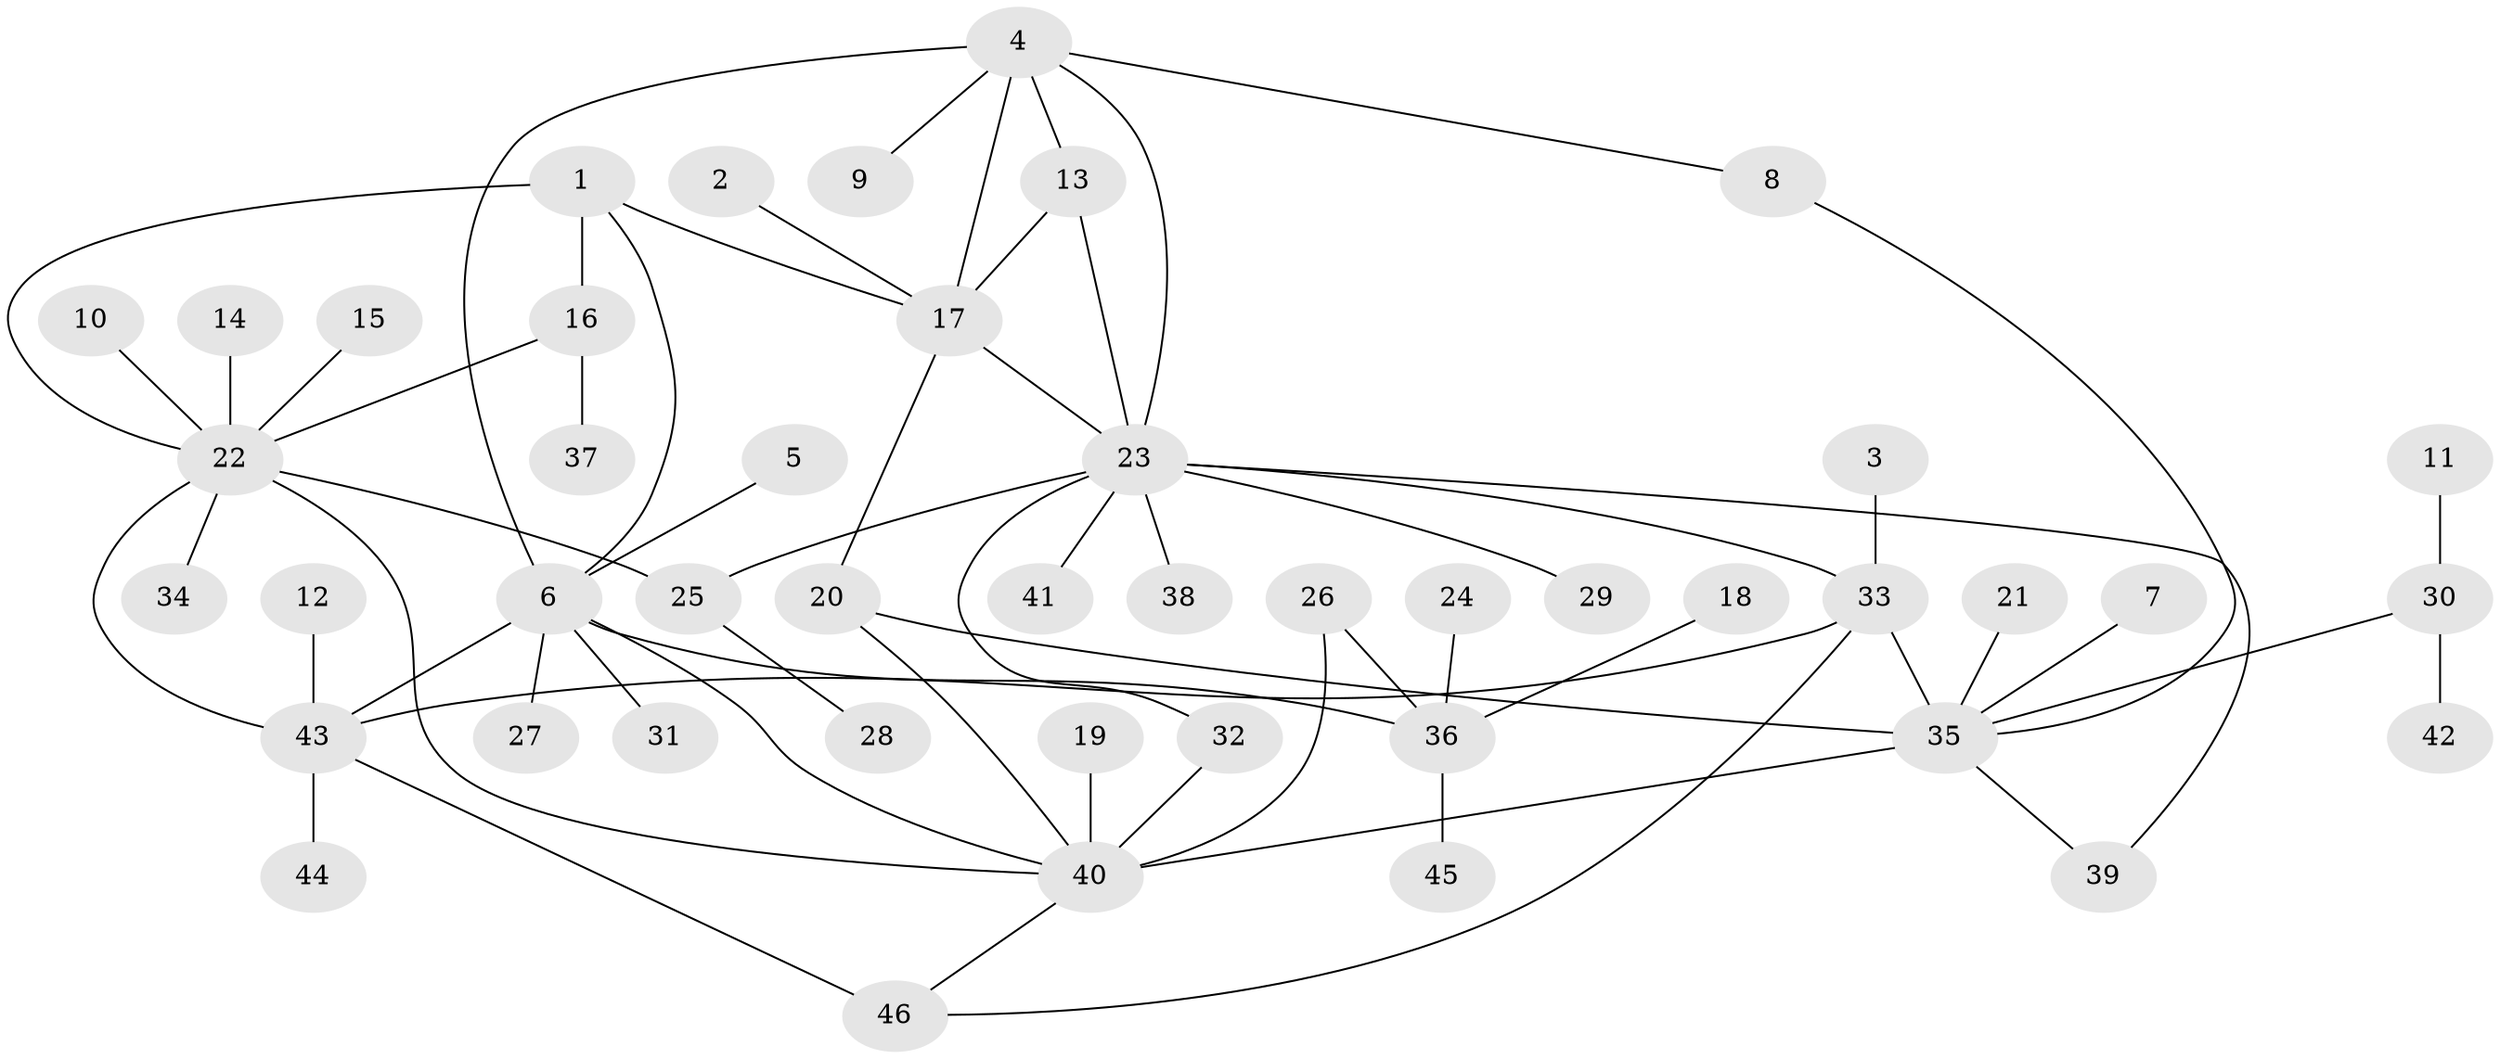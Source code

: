 // original degree distribution, {6: 0.03260869565217391, 5: 0.07608695652173914, 8: 0.043478260869565216, 7: 0.03260869565217391, 10: 0.010869565217391304, 9: 0.021739130434782608, 4: 0.021739130434782608, 2: 0.15217391304347827, 1: 0.5543478260869565, 3: 0.05434782608695652}
// Generated by graph-tools (version 1.1) at 2025/50/03/09/25 03:50:34]
// undirected, 46 vertices, 63 edges
graph export_dot {
graph [start="1"]
  node [color=gray90,style=filled];
  1;
  2;
  3;
  4;
  5;
  6;
  7;
  8;
  9;
  10;
  11;
  12;
  13;
  14;
  15;
  16;
  17;
  18;
  19;
  20;
  21;
  22;
  23;
  24;
  25;
  26;
  27;
  28;
  29;
  30;
  31;
  32;
  33;
  34;
  35;
  36;
  37;
  38;
  39;
  40;
  41;
  42;
  43;
  44;
  45;
  46;
  1 -- 6 [weight=1.0];
  1 -- 16 [weight=1.0];
  1 -- 17 [weight=1.0];
  1 -- 22 [weight=2.0];
  2 -- 17 [weight=1.0];
  3 -- 33 [weight=1.0];
  4 -- 6 [weight=1.0];
  4 -- 8 [weight=1.0];
  4 -- 9 [weight=1.0];
  4 -- 13 [weight=1.0];
  4 -- 17 [weight=1.0];
  4 -- 23 [weight=1.0];
  5 -- 6 [weight=1.0];
  6 -- 27 [weight=1.0];
  6 -- 31 [weight=1.0];
  6 -- 36 [weight=3.0];
  6 -- 40 [weight=1.0];
  6 -- 43 [weight=1.0];
  7 -- 35 [weight=1.0];
  8 -- 35 [weight=1.0];
  10 -- 22 [weight=1.0];
  11 -- 30 [weight=1.0];
  12 -- 43 [weight=1.0];
  13 -- 17 [weight=1.0];
  13 -- 23 [weight=1.0];
  14 -- 22 [weight=1.0];
  15 -- 22 [weight=1.0];
  16 -- 22 [weight=2.0];
  16 -- 37 [weight=1.0];
  17 -- 20 [weight=1.0];
  17 -- 23 [weight=1.0];
  18 -- 36 [weight=1.0];
  19 -- 40 [weight=1.0];
  20 -- 35 [weight=2.0];
  20 -- 40 [weight=1.0];
  21 -- 35 [weight=1.0];
  22 -- 25 [weight=1.0];
  22 -- 34 [weight=1.0];
  22 -- 40 [weight=1.0];
  22 -- 43 [weight=1.0];
  23 -- 25 [weight=1.0];
  23 -- 29 [weight=1.0];
  23 -- 32 [weight=1.0];
  23 -- 33 [weight=1.0];
  23 -- 38 [weight=1.0];
  23 -- 39 [weight=1.0];
  23 -- 41 [weight=1.0];
  24 -- 36 [weight=1.0];
  25 -- 28 [weight=1.0];
  26 -- 36 [weight=1.0];
  26 -- 40 [weight=1.0];
  30 -- 35 [weight=1.0];
  30 -- 42 [weight=1.0];
  32 -- 40 [weight=1.0];
  33 -- 35 [weight=1.0];
  33 -- 43 [weight=2.0];
  33 -- 46 [weight=1.0];
  35 -- 39 [weight=1.0];
  35 -- 40 [weight=2.0];
  36 -- 45 [weight=1.0];
  40 -- 46 [weight=1.0];
  43 -- 44 [weight=1.0];
  43 -- 46 [weight=2.0];
}
